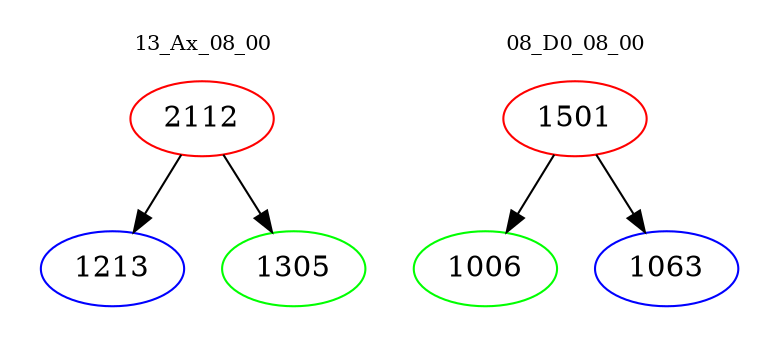 digraph{
subgraph cluster_0 {
color = white
label = "13_Ax_08_00";
fontsize=10;
T0_2112 [label="2112", color="red"]
T0_2112 -> T0_1213 [color="black"]
T0_1213 [label="1213", color="blue"]
T0_2112 -> T0_1305 [color="black"]
T0_1305 [label="1305", color="green"]
}
subgraph cluster_1 {
color = white
label = "08_D0_08_00";
fontsize=10;
T1_1501 [label="1501", color="red"]
T1_1501 -> T1_1006 [color="black"]
T1_1006 [label="1006", color="green"]
T1_1501 -> T1_1063 [color="black"]
T1_1063 [label="1063", color="blue"]
}
}
